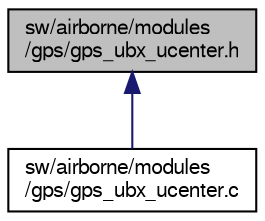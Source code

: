 digraph "sw/airborne/modules/gps/gps_ubx_ucenter.h"
{
  edge [fontname="FreeSans",fontsize="10",labelfontname="FreeSans",labelfontsize="10"];
  node [fontname="FreeSans",fontsize="10",shape=record];
  Node1 [label="sw/airborne/modules\l/gps/gps_ubx_ucenter.h",height=0.2,width=0.4,color="black", fillcolor="grey75", style="filled", fontcolor="black"];
  Node1 -> Node2 [dir="back",color="midnightblue",fontsize="10",style="solid",fontname="FreeSans"];
  Node2 [label="sw/airborne/modules\l/gps/gps_ubx_ucenter.c",height=0.2,width=0.4,color="black", fillcolor="white", style="filled",URL="$gps__ubx__ucenter_8c.html",tooltip="Configure Ublox GPS. "];
}
